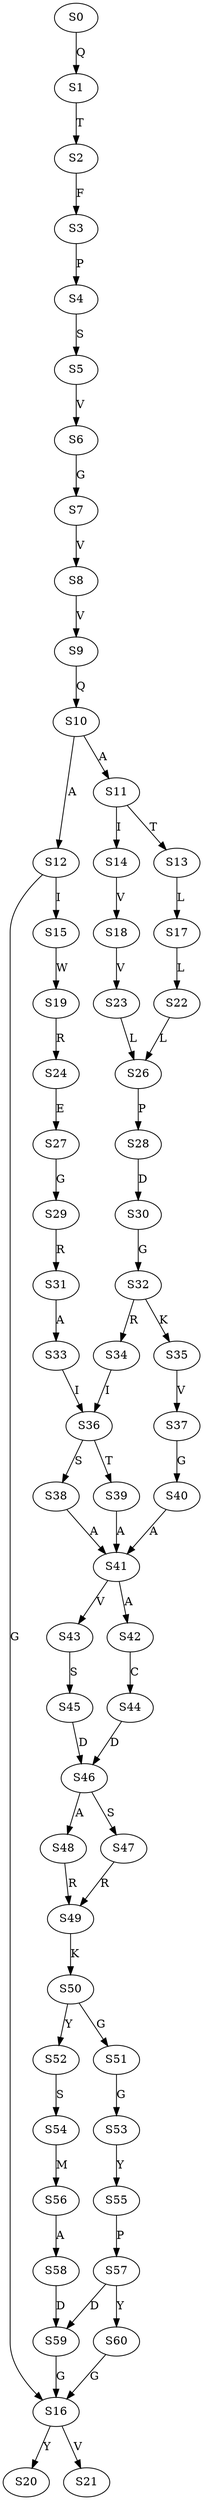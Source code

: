strict digraph  {
	S0 -> S1 [ label = Q ];
	S1 -> S2 [ label = T ];
	S2 -> S3 [ label = F ];
	S3 -> S4 [ label = P ];
	S4 -> S5 [ label = S ];
	S5 -> S6 [ label = V ];
	S6 -> S7 [ label = G ];
	S7 -> S8 [ label = V ];
	S8 -> S9 [ label = V ];
	S9 -> S10 [ label = Q ];
	S10 -> S11 [ label = A ];
	S10 -> S12 [ label = A ];
	S11 -> S13 [ label = T ];
	S11 -> S14 [ label = I ];
	S12 -> S15 [ label = I ];
	S12 -> S16 [ label = G ];
	S13 -> S17 [ label = L ];
	S14 -> S18 [ label = V ];
	S15 -> S19 [ label = W ];
	S16 -> S20 [ label = Y ];
	S16 -> S21 [ label = V ];
	S17 -> S22 [ label = L ];
	S18 -> S23 [ label = V ];
	S19 -> S24 [ label = R ];
	S22 -> S26 [ label = L ];
	S23 -> S26 [ label = L ];
	S24 -> S27 [ label = E ];
	S26 -> S28 [ label = P ];
	S27 -> S29 [ label = G ];
	S28 -> S30 [ label = D ];
	S29 -> S31 [ label = R ];
	S30 -> S32 [ label = G ];
	S31 -> S33 [ label = A ];
	S32 -> S34 [ label = R ];
	S32 -> S35 [ label = K ];
	S33 -> S36 [ label = I ];
	S34 -> S36 [ label = I ];
	S35 -> S37 [ label = V ];
	S36 -> S38 [ label = S ];
	S36 -> S39 [ label = T ];
	S37 -> S40 [ label = G ];
	S38 -> S41 [ label = A ];
	S39 -> S41 [ label = A ];
	S40 -> S41 [ label = A ];
	S41 -> S42 [ label = A ];
	S41 -> S43 [ label = V ];
	S42 -> S44 [ label = C ];
	S43 -> S45 [ label = S ];
	S44 -> S46 [ label = D ];
	S45 -> S46 [ label = D ];
	S46 -> S47 [ label = S ];
	S46 -> S48 [ label = A ];
	S47 -> S49 [ label = R ];
	S48 -> S49 [ label = R ];
	S49 -> S50 [ label = K ];
	S50 -> S51 [ label = G ];
	S50 -> S52 [ label = Y ];
	S51 -> S53 [ label = G ];
	S52 -> S54 [ label = S ];
	S53 -> S55 [ label = Y ];
	S54 -> S56 [ label = M ];
	S55 -> S57 [ label = P ];
	S56 -> S58 [ label = A ];
	S57 -> S59 [ label = D ];
	S57 -> S60 [ label = Y ];
	S58 -> S59 [ label = D ];
	S59 -> S16 [ label = G ];
	S60 -> S16 [ label = G ];
}
